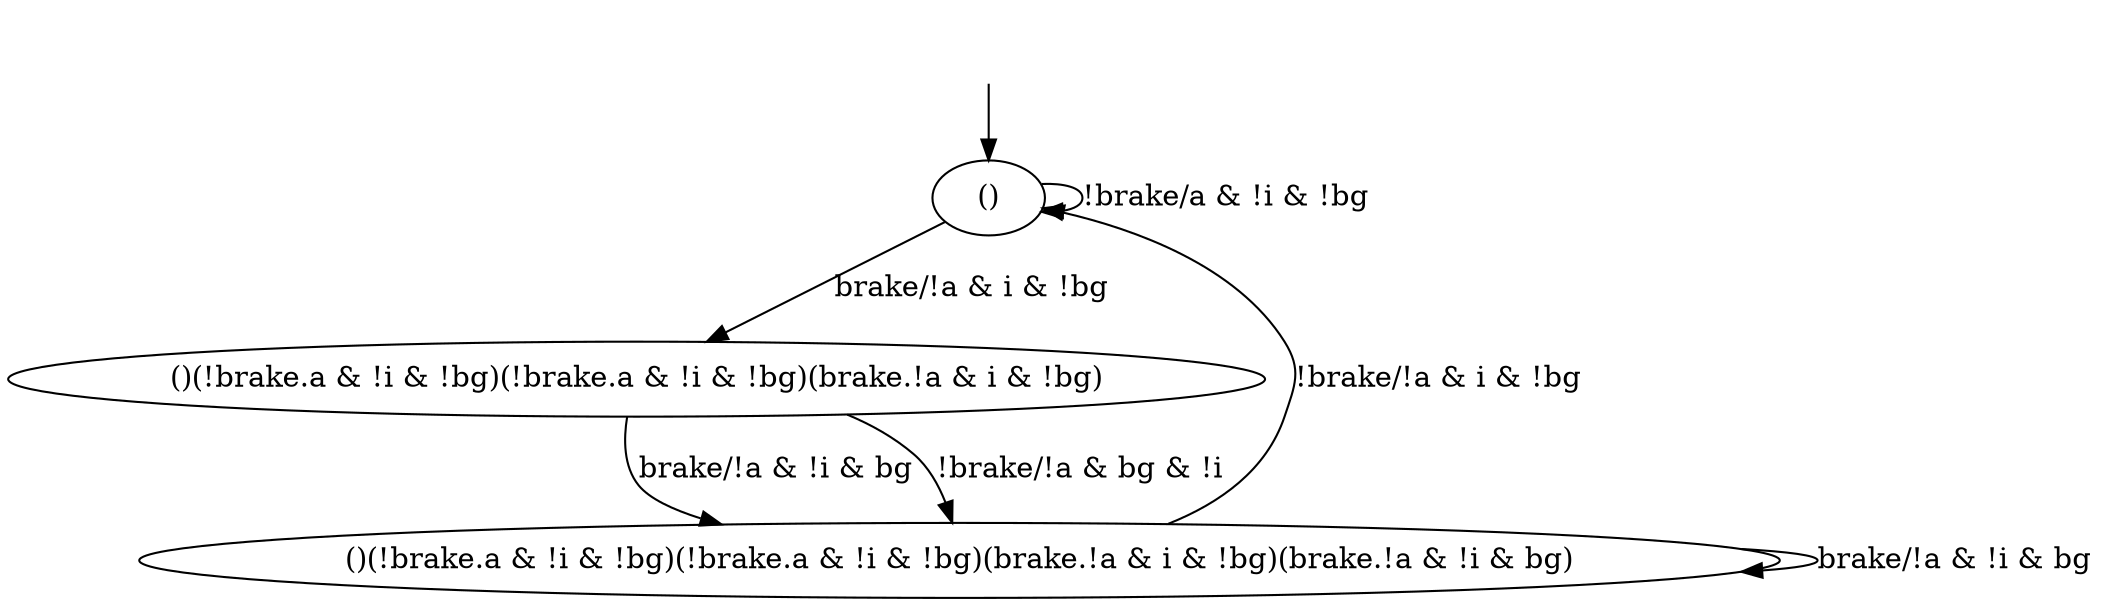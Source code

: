 digraph "examples/ElectricBike/TaskB2" {
"()" [label="()"];
"()(!brake.a & !i & !bg)(!brake.a & !i & !bg)(brake.!a & i & !bg)" [label="()(!brake.a & !i & !bg)(!brake.a & !i & !bg)(brake.!a & i & !bg)"];
"()(!brake.a & !i & !bg)(!brake.a & !i & !bg)(brake.!a & i & !bg)(brake.!a & !i & bg)" [label="()(!brake.a & !i & !bg)(!brake.a & !i & !bg)(brake.!a & i & !bg)(brake.!a & !i & bg)"];
"()" -> "()"  [label="!brake/a & !i & !bg"];
"()" -> "()(!brake.a & !i & !bg)(!brake.a & !i & !bg)(brake.!a & i & !bg)"  [label="brake/!a & i & !bg"];
"()(!brake.a & !i & !bg)(!brake.a & !i & !bg)(brake.!a & i & !bg)" -> "()(!brake.a & !i & !bg)(!brake.a & !i & !bg)(brake.!a & i & !bg)(brake.!a & !i & bg)"  [label="brake/!a & !i & bg"];
"()(!brake.a & !i & !bg)(!brake.a & !i & !bg)(brake.!a & i & !bg)" -> "()(!brake.a & !i & !bg)(!brake.a & !i & !bg)(brake.!a & i & !bg)(brake.!a & !i & bg)"  [label="!brake/!a & bg & !i"];
"()(!brake.a & !i & !bg)(!brake.a & !i & !bg)(brake.!a & i & !bg)(brake.!a & !i & bg)" -> "()(!brake.a & !i & !bg)(!brake.a & !i & !bg)(brake.!a & i & !bg)(brake.!a & !i & bg)"  [label="brake/!a & !i & bg"];
"()(!brake.a & !i & !bg)(!brake.a & !i & !bg)(brake.!a & i & !bg)(brake.!a & !i & bg)" -> "()"  [label="!brake/!a & i & !bg"];
__start0 [label="", shape=none];
__start0 -> "()"  [label=""];
}
